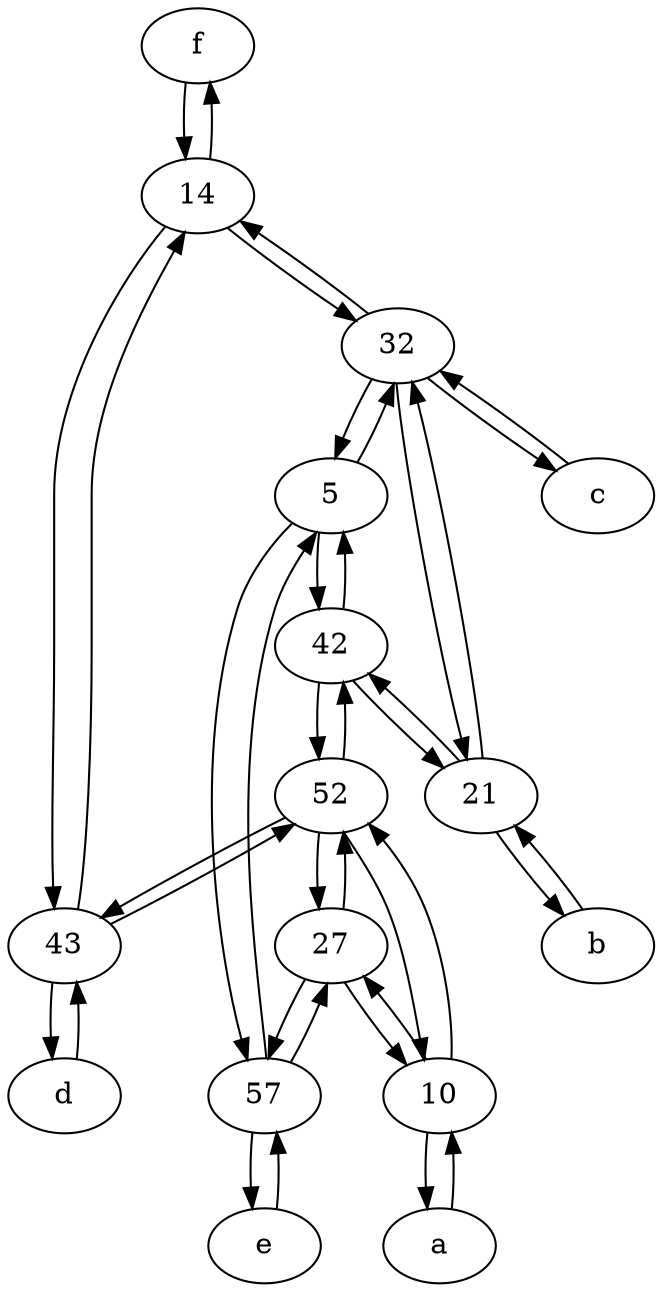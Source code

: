 digraph  {
	f [pos="15,45!"];
	5;
	27;
	c [pos="20,10!"];
	14;
	d [pos="20,30!"];
	52;
	43;
	b [pos="50,20!"];
	21;
	10;
	e [pos="30,50!"];
	42;
	a [pos="40,10!"];
	57;
	32;
	21 -> 42;
	57 -> e;
	42 -> 21;
	e -> 57;
	14 -> f;
	57 -> 5;
	d -> 43;
	5 -> 32;
	42 -> 5;
	32 -> 14;
	43 -> 52;
	52 -> 43;
	57 -> 27;
	f -> 14;
	5 -> 57;
	32 -> c;
	b -> 21;
	21 -> b;
	5 -> 42;
	43 -> d;
	14 -> 43;
	21 -> 32;
	a -> 10;
	27 -> 57;
	52 -> 10;
	14 -> 32;
	52 -> 27;
	52 -> 42;
	10 -> a;
	43 -> 14;
	10 -> 52;
	27 -> 52;
	10 -> 27;
	27 -> 10;
	32 -> 5;
	42 -> 52;
	32 -> 21;
	c -> 32;

	}